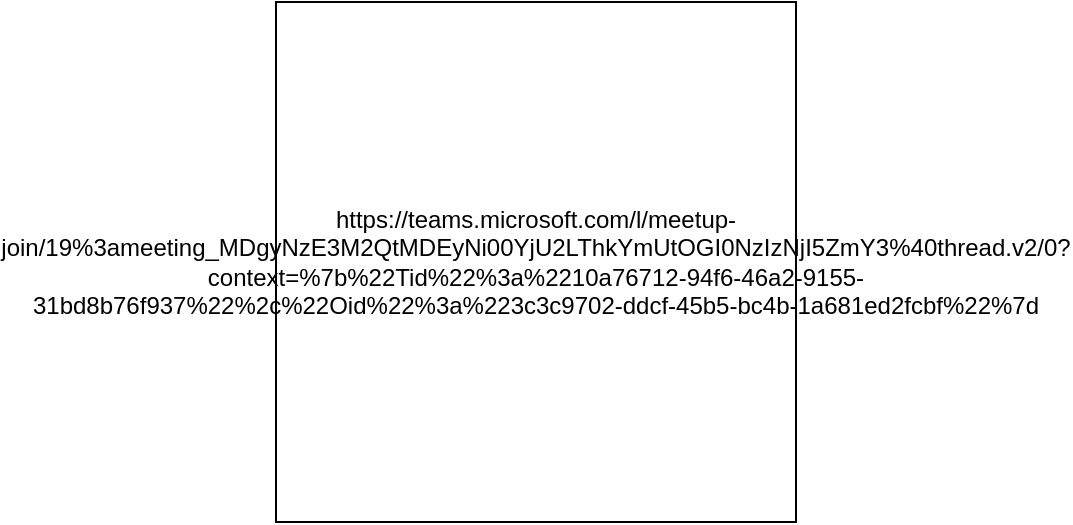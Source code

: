 <mxfile version="28.1.0">
  <diagram name="Página-1" id="LPzA1EdKOrGCX12UJips">
    <mxGraphModel dx="872" dy="421" grid="1" gridSize="10" guides="1" tooltips="1" connect="1" arrows="1" fold="1" page="1" pageScale="1" pageWidth="827" pageHeight="1169" math="0" shadow="0">
      <root>
        <mxCell id="0" />
        <mxCell id="1" parent="0" />
        <mxCell id="fDY8WagoMxv6HgcgvUBz-1" value="https://teams.microsoft.com/l/meetup-join/19%3ameeting_MDgyNzE3M2QtMDEyNi00YjU2LThkYmUtOGI0NzIzNjI5ZmY3%40thread.v2/0?context=%7b%22Tid%22%3a%2210a76712-94f6-46a2-9155-31bd8b76f937%22%2c%22Oid%22%3a%223c3c9702-ddcf-45b5-bc4b-1a681ed2fcbf%22%7d" style="whiteSpace=wrap;html=1;aspect=fixed;" parent="1" vertex="1">
          <mxGeometry x="190" width="260" height="260" as="geometry" />
        </mxCell>
      </root>
    </mxGraphModel>
  </diagram>
</mxfile>
